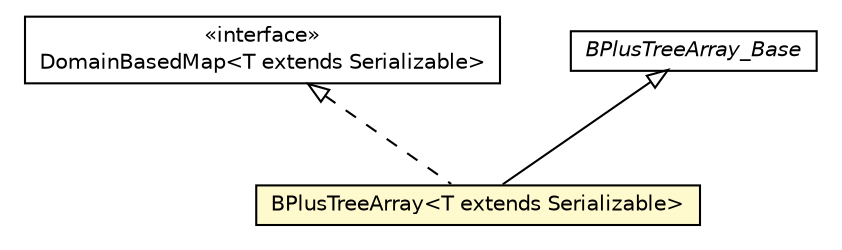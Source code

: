 #!/usr/local/bin/dot
#
# Class diagram 
# Generated by UMLGraph version 5.1 (http://www.umlgraph.org/)
#

digraph G {
	edge [fontname="Helvetica",fontsize=10,labelfontname="Helvetica",labelfontsize=10];
	node [fontname="Helvetica",fontsize=10,shape=plaintext];
	nodesep=0.25;
	ranksep=0.5;
	// pt.ist.fenixframework.dml.runtime.DomainBasedMap<T extends java.io.Serializable>
	c76653 [label=<<table title="pt.ist.fenixframework.dml.runtime.DomainBasedMap" border="0" cellborder="1" cellspacing="0" cellpadding="2" port="p" href="../../dml/runtime/DomainBasedMap.html">
		<tr><td><table border="0" cellspacing="0" cellpadding="1">
<tr><td align="center" balign="center"> &#171;interface&#187; </td></tr>
<tr><td align="center" balign="center"> DomainBasedMap&lt;T extends Serializable&gt; </td></tr>
		</table></td></tr>
		</table>>, fontname="Helvetica", fontcolor="black", fontsize=10.0];
	// pt.ist.fenixframework.adt.bplustree.BPlusTreeArray_Base
	c76714 [label=<<table title="pt.ist.fenixframework.adt.bplustree.BPlusTreeArray_Base" border="0" cellborder="1" cellspacing="0" cellpadding="2" port="p" href="./BPlusTreeArray_Base.html">
		<tr><td><table border="0" cellspacing="0" cellpadding="1">
<tr><td align="center" balign="center"><font face="Helvetica-Oblique"> BPlusTreeArray_Base </font></td></tr>
		</table></td></tr>
		</table>>, fontname="Helvetica", fontcolor="black", fontsize=10.0];
	// pt.ist.fenixframework.adt.bplustree.BPlusTreeArray<T extends java.io.Serializable>
	c76715 [label=<<table title="pt.ist.fenixframework.adt.bplustree.BPlusTreeArray" border="0" cellborder="1" cellspacing="0" cellpadding="2" port="p" bgcolor="lemonChiffon" href="./BPlusTreeArray.html">
		<tr><td><table border="0" cellspacing="0" cellpadding="1">
<tr><td align="center" balign="center"> BPlusTreeArray&lt;T extends Serializable&gt; </td></tr>
		</table></td></tr>
		</table>>, fontname="Helvetica", fontcolor="black", fontsize=10.0];
	//pt.ist.fenixframework.adt.bplustree.BPlusTreeArray<T extends java.io.Serializable> extends pt.ist.fenixframework.adt.bplustree.BPlusTreeArray_Base
	c76714:p -> c76715:p [dir=back,arrowtail=empty];
	//pt.ist.fenixframework.adt.bplustree.BPlusTreeArray<T extends java.io.Serializable> implements pt.ist.fenixframework.dml.runtime.DomainBasedMap<T extends java.io.Serializable>
	c76653:p -> c76715:p [dir=back,arrowtail=empty,style=dashed];
}

